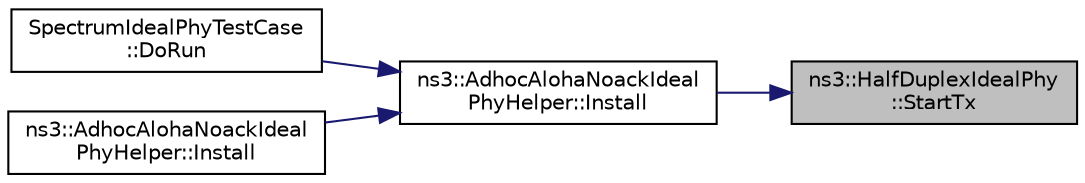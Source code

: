 digraph "ns3::HalfDuplexIdealPhy::StartTx"
{
 // LATEX_PDF_SIZE
  edge [fontname="Helvetica",fontsize="10",labelfontname="Helvetica",labelfontsize="10"];
  node [fontname="Helvetica",fontsize="10",shape=record];
  rankdir="RL";
  Node1 [label="ns3::HalfDuplexIdealPhy\l::StartTx",height=0.2,width=0.4,color="black", fillcolor="grey75", style="filled", fontcolor="black",tooltip="Start a transmission."];
  Node1 -> Node2 [dir="back",color="midnightblue",fontsize="10",style="solid",fontname="Helvetica"];
  Node2 [label="ns3::AdhocAlohaNoackIdeal\lPhyHelper::Install",height=0.2,width=0.4,color="black", fillcolor="white", style="filled",URL="$classns3_1_1_adhoc_aloha_noack_ideal_phy_helper.html#af934d66802b42e6594fe4fad8920fbc1",tooltip=" "];
  Node2 -> Node3 [dir="back",color="midnightblue",fontsize="10",style="solid",fontname="Helvetica"];
  Node3 [label="SpectrumIdealPhyTestCase\l::DoRun",height=0.2,width=0.4,color="black", fillcolor="white", style="filled",URL="$class_spectrum_ideal_phy_test_case.html#a25d1032a0b2d93dc10302aeae4b8338b",tooltip="Implementation to actually run this TestCase."];
  Node2 -> Node4 [dir="back",color="midnightblue",fontsize="10",style="solid",fontname="Helvetica"];
  Node4 [label="ns3::AdhocAlohaNoackIdeal\lPhyHelper::Install",height=0.2,width=0.4,color="black", fillcolor="white", style="filled",URL="$classns3_1_1_adhoc_aloha_noack_ideal_phy_helper.html#a7b38cdfdd014421c19f30fb3d1dc17cd",tooltip=" "];
}
